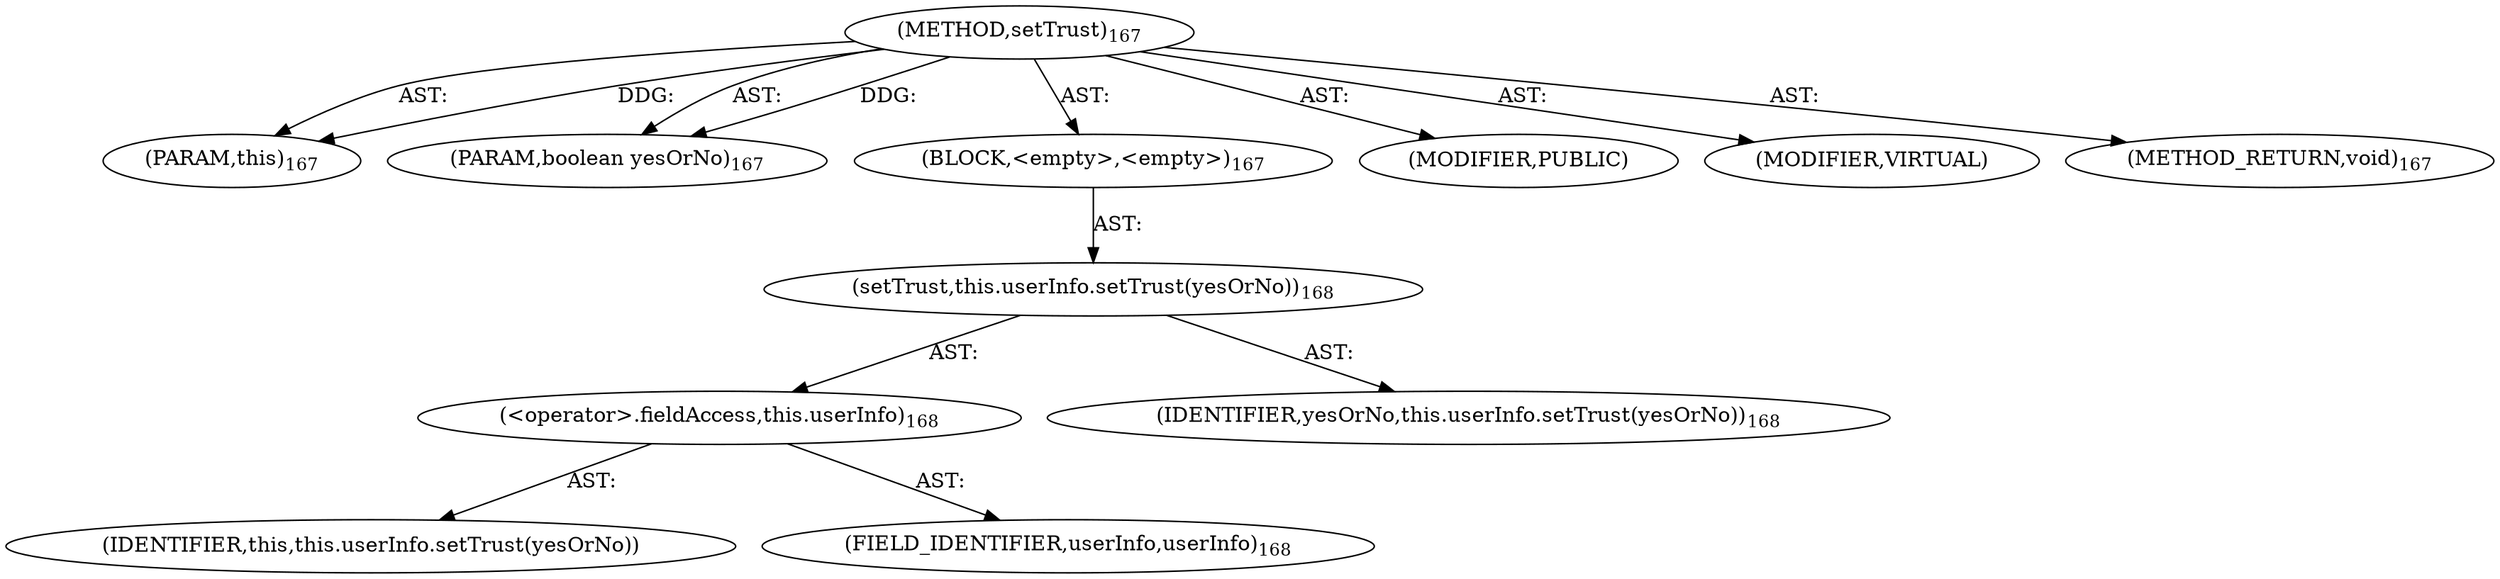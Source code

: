 digraph "setTrust" {  
"111669149706" [label = <(METHOD,setTrust)<SUB>167</SUB>> ]
"115964117012" [label = <(PARAM,this)<SUB>167</SUB>> ]
"115964117013" [label = <(PARAM,boolean yesOrNo)<SUB>167</SUB>> ]
"25769803786" [label = <(BLOCK,&lt;empty&gt;,&lt;empty&gt;)<SUB>167</SUB>> ]
"30064771099" [label = <(setTrust,this.userInfo.setTrust(yesOrNo))<SUB>168</SUB>> ]
"30064771100" [label = <(&lt;operator&gt;.fieldAccess,this.userInfo)<SUB>168</SUB>> ]
"68719476762" [label = <(IDENTIFIER,this,this.userInfo.setTrust(yesOrNo))> ]
"55834574862" [label = <(FIELD_IDENTIFIER,userInfo,userInfo)<SUB>168</SUB>> ]
"68719476763" [label = <(IDENTIFIER,yesOrNo,this.userInfo.setTrust(yesOrNo))<SUB>168</SUB>> ]
"133143986204" [label = <(MODIFIER,PUBLIC)> ]
"133143986205" [label = <(MODIFIER,VIRTUAL)> ]
"128849018890" [label = <(METHOD_RETURN,void)<SUB>167</SUB>> ]
  "111669149706" -> "115964117012"  [ label = "AST: "] 
  "111669149706" -> "115964117013"  [ label = "AST: "] 
  "111669149706" -> "25769803786"  [ label = "AST: "] 
  "111669149706" -> "133143986204"  [ label = "AST: "] 
  "111669149706" -> "133143986205"  [ label = "AST: "] 
  "111669149706" -> "128849018890"  [ label = "AST: "] 
  "25769803786" -> "30064771099"  [ label = "AST: "] 
  "30064771099" -> "30064771100"  [ label = "AST: "] 
  "30064771099" -> "68719476763"  [ label = "AST: "] 
  "30064771100" -> "68719476762"  [ label = "AST: "] 
  "30064771100" -> "55834574862"  [ label = "AST: "] 
  "111669149706" -> "115964117012"  [ label = "DDG: "] 
  "111669149706" -> "115964117013"  [ label = "DDG: "] 
}
